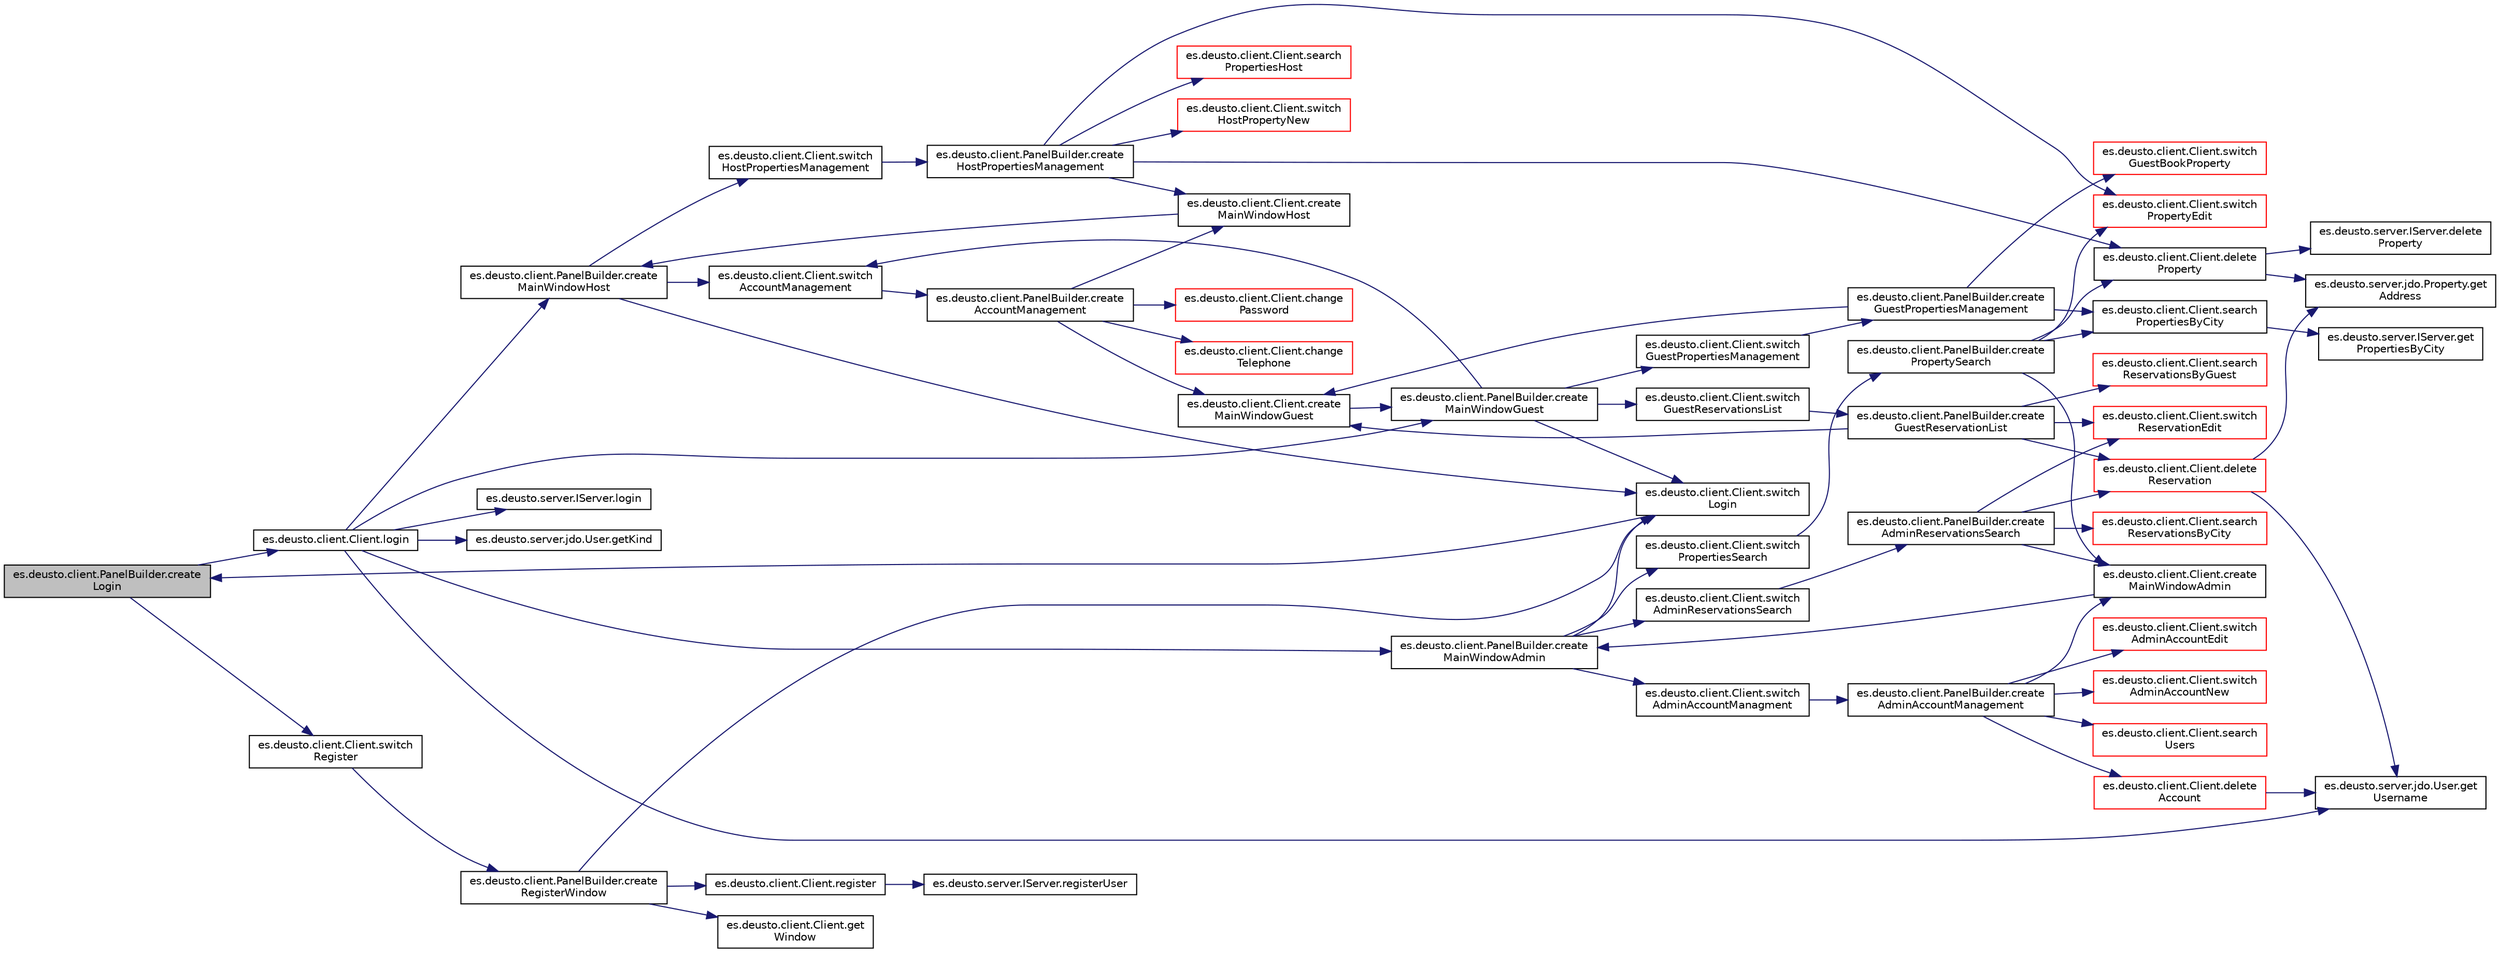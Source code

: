digraph "es.deusto.client.PanelBuilder.createLogin"
{
 // LATEX_PDF_SIZE
  edge [fontname="Helvetica",fontsize="10",labelfontname="Helvetica",labelfontsize="10"];
  node [fontname="Helvetica",fontsize="10",shape=record];
  rankdir="LR";
  Node1116 [label="es.deusto.client.PanelBuilder.create\lLogin",height=0.2,width=0.4,color="black", fillcolor="grey75", style="filled", fontcolor="black",tooltip=" "];
  Node1116 -> Node1117 [color="midnightblue",fontsize="10",style="solid",fontname="Helvetica"];
  Node1117 [label="es.deusto.client.Client.login",height=0.2,width=0.4,color="black", fillcolor="white", style="filled",URL="$classes_1_1deusto_1_1client_1_1_client.html#a5c063d0b51ad320c92aa4d2525d67249",tooltip=" "];
  Node1117 -> Node1118 [color="midnightblue",fontsize="10",style="solid",fontname="Helvetica"];
  Node1118 [label="es.deusto.server.IServer.login",height=0.2,width=0.4,color="black", fillcolor="white", style="filled",URL="$interfacees_1_1deusto_1_1server_1_1_i_server.html#aa89ccd6b34a4dd2bfbd0890b6e5f415b",tooltip=" "];
  Node1117 -> Node1119 [color="midnightblue",fontsize="10",style="solid",fontname="Helvetica"];
  Node1119 [label="es.deusto.server.jdo.User.getKind",height=0.2,width=0.4,color="black", fillcolor="white", style="filled",URL="$classes_1_1deusto_1_1server_1_1jdo_1_1_user.html#a2b769384f6af11b3364933e0843944ed",tooltip=" "];
  Node1117 -> Node1120 [color="midnightblue",fontsize="10",style="solid",fontname="Helvetica"];
  Node1120 [label="es.deusto.client.PanelBuilder.create\lMainWindowAdmin",height=0.2,width=0.4,color="black", fillcolor="white", style="filled",URL="$classes_1_1deusto_1_1client_1_1_panel_builder.html#a32b7942177958f07263535d6d255556b",tooltip=" "];
  Node1120 -> Node1121 [color="midnightblue",fontsize="10",style="solid",fontname="Helvetica"];
  Node1121 [label="es.deusto.client.Client.switch\lPropertiesSearch",height=0.2,width=0.4,color="black", fillcolor="white", style="filled",URL="$classes_1_1deusto_1_1client_1_1_client.html#af87b7fcbe691ef0a31dbc6849a037415",tooltip=" "];
  Node1121 -> Node1122 [color="midnightblue",fontsize="10",style="solid",fontname="Helvetica"];
  Node1122 [label="es.deusto.client.PanelBuilder.create\lPropertySearch",height=0.2,width=0.4,color="black", fillcolor="white", style="filled",URL="$classes_1_1deusto_1_1client_1_1_panel_builder.html#a96fdce41db963997c711d646563c69e0",tooltip=" "];
  Node1122 -> Node1123 [color="midnightblue",fontsize="10",style="solid",fontname="Helvetica"];
  Node1123 [label="es.deusto.client.Client.search\lPropertiesByCity",height=0.2,width=0.4,color="black", fillcolor="white", style="filled",URL="$classes_1_1deusto_1_1client_1_1_client.html#a2d9b5c673ef56bd5662e8dd4a66d9fc6",tooltip=" "];
  Node1123 -> Node1124 [color="midnightblue",fontsize="10",style="solid",fontname="Helvetica"];
  Node1124 [label="es.deusto.server.IServer.get\lPropertiesByCity",height=0.2,width=0.4,color="black", fillcolor="white", style="filled",URL="$interfacees_1_1deusto_1_1server_1_1_i_server.html#a0790432014b61ed1a65b70c8065f3112",tooltip=" "];
  Node1122 -> Node1125 [color="midnightblue",fontsize="10",style="solid",fontname="Helvetica"];
  Node1125 [label="es.deusto.client.Client.delete\lProperty",height=0.2,width=0.4,color="black", fillcolor="white", style="filled",URL="$classes_1_1deusto_1_1client_1_1_client.html#a6173ae3d7f6aa82a2f6b68349677b5e5",tooltip=" "];
  Node1125 -> Node1126 [color="midnightblue",fontsize="10",style="solid",fontname="Helvetica"];
  Node1126 [label="es.deusto.server.IServer.delete\lProperty",height=0.2,width=0.4,color="black", fillcolor="white", style="filled",URL="$interfacees_1_1deusto_1_1server_1_1_i_server.html#a1ce4ff9676e7b397b721e8414f6ca7b7",tooltip=" "];
  Node1125 -> Node1127 [color="midnightblue",fontsize="10",style="solid",fontname="Helvetica"];
  Node1127 [label="es.deusto.server.jdo.Property.get\lAddress",height=0.2,width=0.4,color="black", fillcolor="white", style="filled",URL="$classes_1_1deusto_1_1server_1_1jdo_1_1_property.html#a4a9554abeb32ae08e921626a37957743",tooltip=" "];
  Node1122 -> Node1128 [color="midnightblue",fontsize="10",style="solid",fontname="Helvetica"];
  Node1128 [label="es.deusto.client.Client.switch\lPropertyEdit",height=0.2,width=0.4,color="red", fillcolor="white", style="filled",URL="$classes_1_1deusto_1_1client_1_1_client.html#a5dd6469d4428fe705fce4087aa386602",tooltip=" "];
  Node1122 -> Node1173 [color="midnightblue",fontsize="10",style="solid",fontname="Helvetica"];
  Node1173 [label="es.deusto.client.Client.create\lMainWindowAdmin",height=0.2,width=0.4,color="black", fillcolor="white", style="filled",URL="$classes_1_1deusto_1_1client_1_1_client.html#a1628f28a7a5758510ccb6a4d1fa697a9",tooltip=" "];
  Node1173 -> Node1120 [color="midnightblue",fontsize="10",style="solid",fontname="Helvetica"];
  Node1120 -> Node1184 [color="midnightblue",fontsize="10",style="solid",fontname="Helvetica"];
  Node1184 [label="es.deusto.client.Client.switch\lAdminAccountManagment",height=0.2,width=0.4,color="black", fillcolor="white", style="filled",URL="$classes_1_1deusto_1_1client_1_1_client.html#a2f806363c591a46a42ca419df7ce4ef0",tooltip=" "];
  Node1184 -> Node1185 [color="midnightblue",fontsize="10",style="solid",fontname="Helvetica"];
  Node1185 [label="es.deusto.client.PanelBuilder.create\lAdminAccountManagement",height=0.2,width=0.4,color="black", fillcolor="white", style="filled",URL="$classes_1_1deusto_1_1client_1_1_panel_builder.html#a76906aa362d3a389bda577a79b413374",tooltip=" "];
  Node1185 -> Node1186 [color="midnightblue",fontsize="10",style="solid",fontname="Helvetica"];
  Node1186 [label="es.deusto.client.Client.search\lUsers",height=0.2,width=0.4,color="red", fillcolor="white", style="filled",URL="$classes_1_1deusto_1_1client_1_1_client.html#ad3c463db80a7bf9a06bcce403fc19a0a",tooltip=" "];
  Node1185 -> Node1188 [color="midnightblue",fontsize="10",style="solid",fontname="Helvetica"];
  Node1188 [label="es.deusto.client.Client.delete\lAccount",height=0.2,width=0.4,color="red", fillcolor="white", style="filled",URL="$classes_1_1deusto_1_1client_1_1_client.html#ac4ca2d9c787126ab9efa15192586e195",tooltip=" "];
  Node1188 -> Node1163 [color="midnightblue",fontsize="10",style="solid",fontname="Helvetica"];
  Node1163 [label="es.deusto.server.jdo.User.get\lUsername",height=0.2,width=0.4,color="black", fillcolor="white", style="filled",URL="$classes_1_1deusto_1_1server_1_1jdo_1_1_user.html#a40c65b004382179a33a463bcbb950dd3",tooltip=" "];
  Node1185 -> Node1190 [color="midnightblue",fontsize="10",style="solid",fontname="Helvetica"];
  Node1190 [label="es.deusto.client.Client.switch\lAdminAccountEdit",height=0.2,width=0.4,color="red", fillcolor="white", style="filled",URL="$classes_1_1deusto_1_1client_1_1_client.html#a60c21761b82af9149afcf18fdebbc417",tooltip=" "];
  Node1185 -> Node1199 [color="midnightblue",fontsize="10",style="solid",fontname="Helvetica"];
  Node1199 [label="es.deusto.client.Client.switch\lAdminAccountNew",height=0.2,width=0.4,color="red", fillcolor="white", style="filled",URL="$classes_1_1deusto_1_1client_1_1_client.html#a7b9ebc242c5d265ebeacb379034c9b7b",tooltip=" "];
  Node1185 -> Node1173 [color="midnightblue",fontsize="10",style="solid",fontname="Helvetica"];
  Node1120 -> Node1169 [color="midnightblue",fontsize="10",style="solid",fontname="Helvetica"];
  Node1169 [label="es.deusto.client.Client.switch\lAdminReservationsSearch",height=0.2,width=0.4,color="black", fillcolor="white", style="filled",URL="$classes_1_1deusto_1_1client_1_1_client.html#a64110a92c5026cc2c23c1989d86164fd",tooltip=" "];
  Node1169 -> Node1170 [color="midnightblue",fontsize="10",style="solid",fontname="Helvetica"];
  Node1170 [label="es.deusto.client.PanelBuilder.create\lAdminReservationsSearch",height=0.2,width=0.4,color="black", fillcolor="white", style="filled",URL="$classes_1_1deusto_1_1client_1_1_panel_builder.html#adc074dabcf7a18b43dc6d71df8f58963",tooltip=" "];
  Node1170 -> Node1171 [color="midnightblue",fontsize="10",style="solid",fontname="Helvetica"];
  Node1171 [label="es.deusto.client.Client.search\lReservationsByCity",height=0.2,width=0.4,color="red", fillcolor="white", style="filled",URL="$classes_1_1deusto_1_1client_1_1_client.html#a39ca9b32f2ad0be9882ff2e839052d3c",tooltip=" "];
  Node1170 -> Node1159 [color="midnightblue",fontsize="10",style="solid",fontname="Helvetica"];
  Node1159 [label="es.deusto.client.Client.delete\lReservation",height=0.2,width=0.4,color="red", fillcolor="white", style="filled",URL="$classes_1_1deusto_1_1client_1_1_client.html#a4cc2595986dac153bfdca8c59fcffdf7",tooltip=" "];
  Node1159 -> Node1127 [color="midnightblue",fontsize="10",style="solid",fontname="Helvetica"];
  Node1159 -> Node1163 [color="midnightblue",fontsize="10",style="solid",fontname="Helvetica"];
  Node1170 -> Node1166 [color="midnightblue",fontsize="10",style="solid",fontname="Helvetica"];
  Node1166 [label="es.deusto.client.Client.switch\lReservationEdit",height=0.2,width=0.4,color="red", fillcolor="white", style="filled",URL="$classes_1_1deusto_1_1client_1_1_client.html#a0f4f5c060e44c9d9d6ed08b652612b13",tooltip=" "];
  Node1170 -> Node1173 [color="midnightblue",fontsize="10",style="solid",fontname="Helvetica"];
  Node1120 -> Node1176 [color="midnightblue",fontsize="10",style="solid",fontname="Helvetica"];
  Node1176 [label="es.deusto.client.Client.switch\lLogin",height=0.2,width=0.4,color="black", fillcolor="white", style="filled",URL="$classes_1_1deusto_1_1client_1_1_client.html#a3649bfd0f4c5465aa12412473082b4a7",tooltip=" "];
  Node1176 -> Node1116 [color="midnightblue",fontsize="10",style="solid",fontname="Helvetica"];
  Node1117 -> Node1163 [color="midnightblue",fontsize="10",style="solid",fontname="Helvetica"];
  Node1117 -> Node1143 [color="midnightblue",fontsize="10",style="solid",fontname="Helvetica"];
  Node1143 [label="es.deusto.client.PanelBuilder.create\lMainWindowHost",height=0.2,width=0.4,color="black", fillcolor="white", style="filled",URL="$classes_1_1deusto_1_1client_1_1_panel_builder.html#a0d8f1d6c73010786f5b1765fdc490e4b",tooltip=" "];
  Node1143 -> Node1134 [color="midnightblue",fontsize="10",style="solid",fontname="Helvetica"];
  Node1134 [label="es.deusto.client.Client.switch\lHostPropertiesManagement",height=0.2,width=0.4,color="black", fillcolor="white", style="filled",URL="$classes_1_1deusto_1_1client_1_1_client.html#a19e2021b8e93a30af971bfd07c2a8507",tooltip=" "];
  Node1134 -> Node1135 [color="midnightblue",fontsize="10",style="solid",fontname="Helvetica"];
  Node1135 [label="es.deusto.client.PanelBuilder.create\lHostPropertiesManagement",height=0.2,width=0.4,color="black", fillcolor="white", style="filled",URL="$classes_1_1deusto_1_1client_1_1_panel_builder.html#a163a405546ee36aa7ce547c754b17844",tooltip=" "];
  Node1135 -> Node1136 [color="midnightblue",fontsize="10",style="solid",fontname="Helvetica"];
  Node1136 [label="es.deusto.client.Client.search\lPropertiesHost",height=0.2,width=0.4,color="red", fillcolor="white", style="filled",URL="$classes_1_1deusto_1_1client_1_1_client.html#a2aef79610dd4a7267fcd58f2e16e8a7a",tooltip=" "];
  Node1135 -> Node1125 [color="midnightblue",fontsize="10",style="solid",fontname="Helvetica"];
  Node1135 -> Node1128 [color="midnightblue",fontsize="10",style="solid",fontname="Helvetica"];
  Node1135 -> Node1138 [color="midnightblue",fontsize="10",style="solid",fontname="Helvetica"];
  Node1138 [label="es.deusto.client.Client.switch\lHostPropertyNew",height=0.2,width=0.4,color="red", fillcolor="white", style="filled",URL="$classes_1_1deusto_1_1client_1_1_client.html#a0796863f65c9c5e8857b3b129802358e",tooltip=" "];
  Node1135 -> Node1142 [color="midnightblue",fontsize="10",style="solid",fontname="Helvetica"];
  Node1142 [label="es.deusto.client.Client.create\lMainWindowHost",height=0.2,width=0.4,color="black", fillcolor="white", style="filled",URL="$classes_1_1deusto_1_1client_1_1_client.html#afd0e78bff5570acbd1f8b06893d3a078",tooltip=" "];
  Node1142 -> Node1143 [color="midnightblue",fontsize="10",style="solid",fontname="Helvetica"];
  Node1143 -> Node1144 [color="midnightblue",fontsize="10",style="solid",fontname="Helvetica"];
  Node1144 [label="es.deusto.client.Client.switch\lAccountManagement",height=0.2,width=0.4,color="black", fillcolor="white", style="filled",URL="$classes_1_1deusto_1_1client_1_1_client.html#af82d1b484aaaa288d5e6efc2723fa9bd",tooltip=" "];
  Node1144 -> Node1145 [color="midnightblue",fontsize="10",style="solid",fontname="Helvetica"];
  Node1145 [label="es.deusto.client.PanelBuilder.create\lAccountManagement",height=0.2,width=0.4,color="black", fillcolor="white", style="filled",URL="$classes_1_1deusto_1_1client_1_1_panel_builder.html#aa51d5dd53cd9147ffc99d4b9c5c3026d",tooltip=" "];
  Node1145 -> Node1146 [color="midnightblue",fontsize="10",style="solid",fontname="Helvetica"];
  Node1146 [label="es.deusto.client.Client.create\lMainWindowGuest",height=0.2,width=0.4,color="black", fillcolor="white", style="filled",URL="$classes_1_1deusto_1_1client_1_1_client.html#ade35c639554c770d3c2494e98c8ecb5c",tooltip=" "];
  Node1146 -> Node1147 [color="midnightblue",fontsize="10",style="solid",fontname="Helvetica"];
  Node1147 [label="es.deusto.client.PanelBuilder.create\lMainWindowGuest",height=0.2,width=0.4,color="black", fillcolor="white", style="filled",URL="$classes_1_1deusto_1_1client_1_1_panel_builder.html#a8969744356db218b0c7ec2131856433d",tooltip=" "];
  Node1147 -> Node1148 [color="midnightblue",fontsize="10",style="solid",fontname="Helvetica"];
  Node1148 [label="es.deusto.client.Client.switch\lGuestPropertiesManagement",height=0.2,width=0.4,color="black", fillcolor="white", style="filled",URL="$classes_1_1deusto_1_1client_1_1_client.html#afd4978131a2d9f94f8a65f4fc2641235",tooltip=" "];
  Node1148 -> Node1149 [color="midnightblue",fontsize="10",style="solid",fontname="Helvetica"];
  Node1149 [label="es.deusto.client.PanelBuilder.create\lGuestPropertiesManagement",height=0.2,width=0.4,color="black", fillcolor="white", style="filled",URL="$classes_1_1deusto_1_1client_1_1_panel_builder.html#a25c2bcc9184c1c014c9daf5d81b89728",tooltip=" "];
  Node1149 -> Node1123 [color="midnightblue",fontsize="10",style="solid",fontname="Helvetica"];
  Node1149 -> Node1150 [color="midnightblue",fontsize="10",style="solid",fontname="Helvetica"];
  Node1150 [label="es.deusto.client.Client.switch\lGuestBookProperty",height=0.2,width=0.4,color="red", fillcolor="white", style="filled",URL="$classes_1_1deusto_1_1client_1_1_client.html#a9f7d7f1006b6b5da7c8fab120b127521",tooltip=" "];
  Node1149 -> Node1146 [color="midnightblue",fontsize="10",style="solid",fontname="Helvetica"];
  Node1147 -> Node1144 [color="midnightblue",fontsize="10",style="solid",fontname="Helvetica"];
  Node1147 -> Node1155 [color="midnightblue",fontsize="10",style="solid",fontname="Helvetica"];
  Node1155 [label="es.deusto.client.Client.switch\lGuestReservationsList",height=0.2,width=0.4,color="black", fillcolor="white", style="filled",URL="$classes_1_1deusto_1_1client_1_1_client.html#abe4b00051f82e6fcf26c236b711cdf15",tooltip=" "];
  Node1155 -> Node1156 [color="midnightblue",fontsize="10",style="solid",fontname="Helvetica"];
  Node1156 [label="es.deusto.client.PanelBuilder.create\lGuestReservationList",height=0.2,width=0.4,color="black", fillcolor="white", style="filled",URL="$classes_1_1deusto_1_1client_1_1_panel_builder.html#a49dcd798d35c7b9b9c05e1353133afe1",tooltip=" "];
  Node1156 -> Node1157 [color="midnightblue",fontsize="10",style="solid",fontname="Helvetica"];
  Node1157 [label="es.deusto.client.Client.search\lReservationsByGuest",height=0.2,width=0.4,color="red", fillcolor="white", style="filled",URL="$classes_1_1deusto_1_1client_1_1_client.html#a15eb47a39952fc424ab92620ed8f544c",tooltip=" "];
  Node1156 -> Node1159 [color="midnightblue",fontsize="10",style="solid",fontname="Helvetica"];
  Node1156 -> Node1166 [color="midnightblue",fontsize="10",style="solid",fontname="Helvetica"];
  Node1156 -> Node1146 [color="midnightblue",fontsize="10",style="solid",fontname="Helvetica"];
  Node1147 -> Node1176 [color="midnightblue",fontsize="10",style="solid",fontname="Helvetica"];
  Node1145 -> Node1142 [color="midnightblue",fontsize="10",style="solid",fontname="Helvetica"];
  Node1145 -> Node1177 [color="midnightblue",fontsize="10",style="solid",fontname="Helvetica"];
  Node1177 [label="es.deusto.client.Client.change\lPassword",height=0.2,width=0.4,color="red", fillcolor="white", style="filled",URL="$classes_1_1deusto_1_1client_1_1_client.html#a7740d0de7d7660d4fe79b77e7b8e97a4",tooltip=" "];
  Node1145 -> Node1179 [color="midnightblue",fontsize="10",style="solid",fontname="Helvetica"];
  Node1179 [label="es.deusto.client.Client.change\lTelephone",height=0.2,width=0.4,color="red", fillcolor="white", style="filled",URL="$classes_1_1deusto_1_1client_1_1_client.html#a6b96887d5043449dbb447031ab8c7c78",tooltip=" "];
  Node1143 -> Node1176 [color="midnightblue",fontsize="10",style="solid",fontname="Helvetica"];
  Node1117 -> Node1147 [color="midnightblue",fontsize="10",style="solid",fontname="Helvetica"];
  Node1116 -> Node1200 [color="midnightblue",fontsize="10",style="solid",fontname="Helvetica"];
  Node1200 [label="es.deusto.client.Client.switch\lRegister",height=0.2,width=0.4,color="black", fillcolor="white", style="filled",URL="$classes_1_1deusto_1_1client_1_1_client.html#a4d905b598ea8ff38f06e9a12b81dcab2",tooltip=" "];
  Node1200 -> Node1201 [color="midnightblue",fontsize="10",style="solid",fontname="Helvetica"];
  Node1201 [label="es.deusto.client.PanelBuilder.create\lRegisterWindow",height=0.2,width=0.4,color="black", fillcolor="white", style="filled",URL="$classes_1_1deusto_1_1client_1_1_panel_builder.html#abb0748521d51c1dcdcdd548f487ef72b",tooltip=" "];
  Node1201 -> Node1176 [color="midnightblue",fontsize="10",style="solid",fontname="Helvetica"];
  Node1201 -> Node1202 [color="midnightblue",fontsize="10",style="solid",fontname="Helvetica"];
  Node1202 [label="es.deusto.client.Client.register",height=0.2,width=0.4,color="black", fillcolor="white", style="filled",URL="$classes_1_1deusto_1_1client_1_1_client.html#a599907253036c996135e9746eb52720d",tooltip=" "];
  Node1202 -> Node1203 [color="midnightblue",fontsize="10",style="solid",fontname="Helvetica"];
  Node1203 [label="es.deusto.server.IServer.registerUser",height=0.2,width=0.4,color="black", fillcolor="white", style="filled",URL="$interfacees_1_1deusto_1_1server_1_1_i_server.html#a0f7b4961d46a018548d1abb59ab96790",tooltip=" "];
  Node1201 -> Node1198 [color="midnightblue",fontsize="10",style="solid",fontname="Helvetica"];
  Node1198 [label="es.deusto.client.Client.get\lWindow",height=0.2,width=0.4,color="black", fillcolor="white", style="filled",URL="$classes_1_1deusto_1_1client_1_1_client.html#aa8a6979cc8ca9cf6cdc84471dca759c7",tooltip=" "];
}
